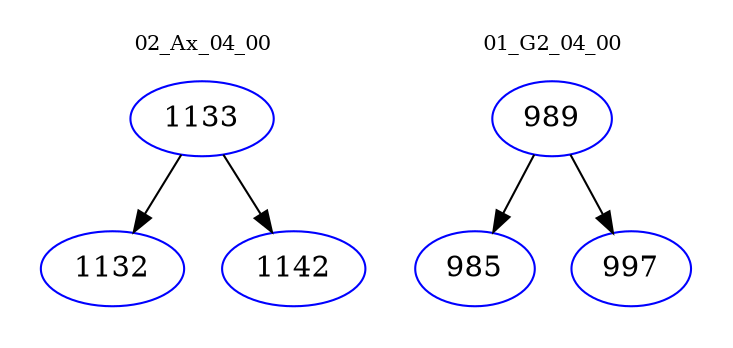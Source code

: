 digraph{
subgraph cluster_0 {
color = white
label = "02_Ax_04_00";
fontsize=10;
T0_1133 [label="1133", color="blue"]
T0_1133 -> T0_1132 [color="black"]
T0_1132 [label="1132", color="blue"]
T0_1133 -> T0_1142 [color="black"]
T0_1142 [label="1142", color="blue"]
}
subgraph cluster_1 {
color = white
label = "01_G2_04_00";
fontsize=10;
T1_989 [label="989", color="blue"]
T1_989 -> T1_985 [color="black"]
T1_985 [label="985", color="blue"]
T1_989 -> T1_997 [color="black"]
T1_997 [label="997", color="blue"]
}
}
